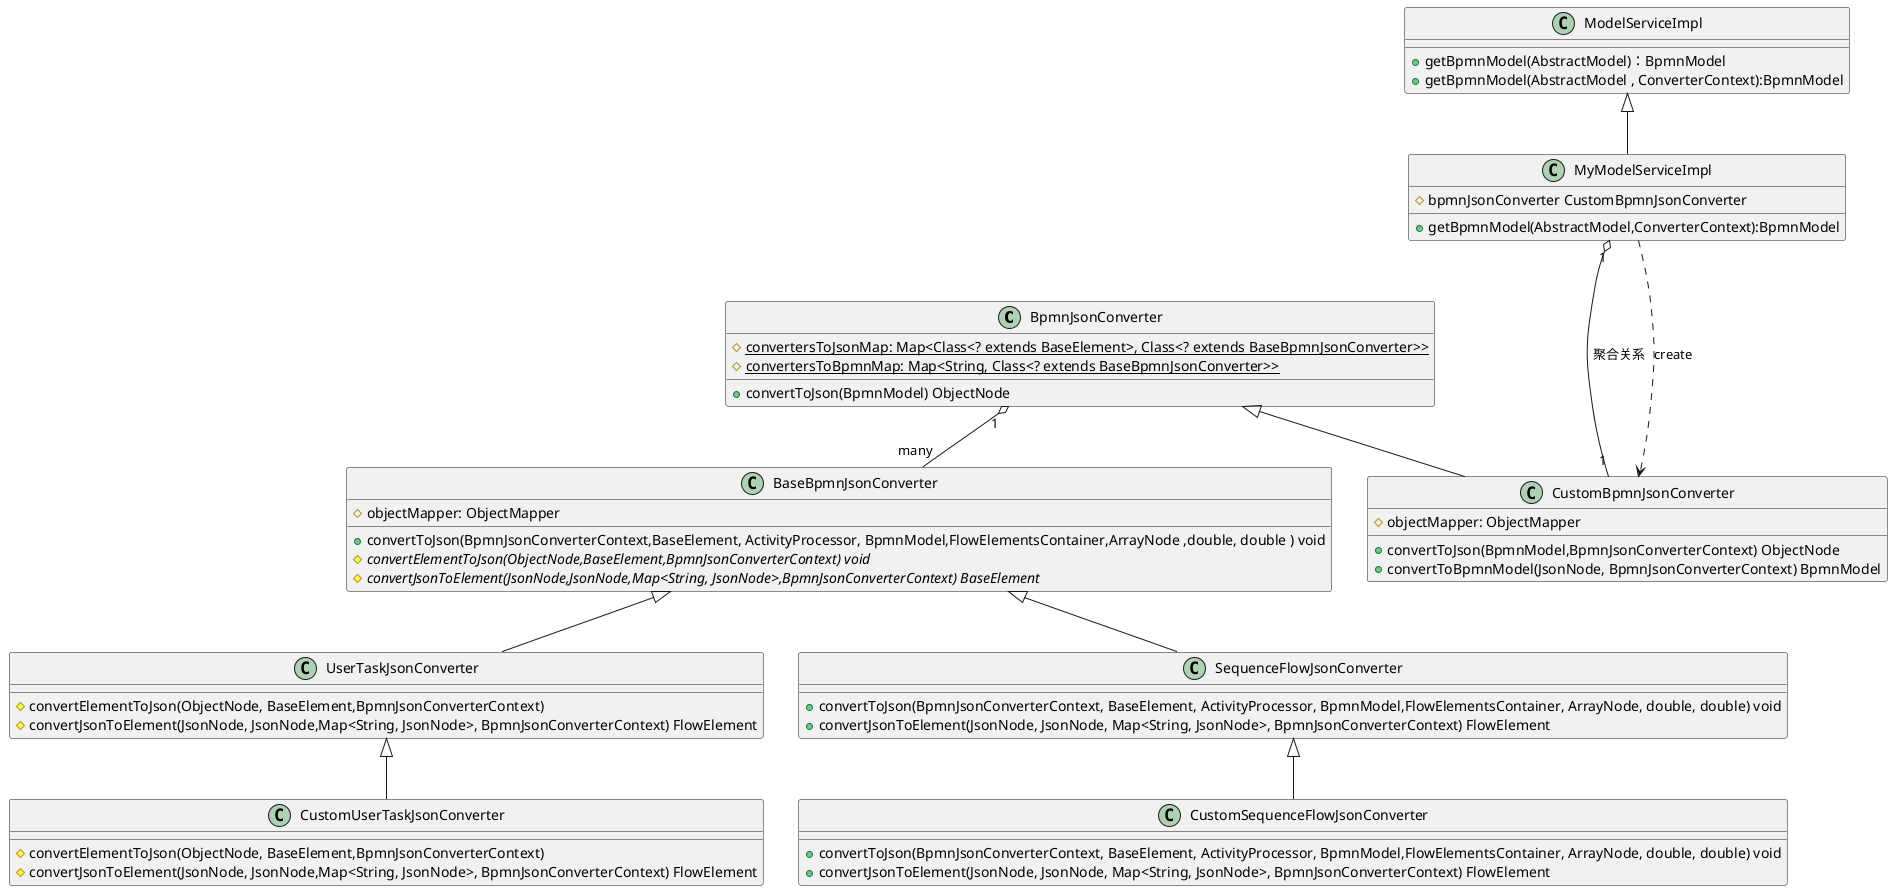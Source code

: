 @startuml
'https://plantuml.com/class-diagram

class BpmnJsonConverter {
     # {static} convertersToJsonMap: Map<Class<? extends BaseElement>, Class<? extends BaseBpmnJsonConverter>>
     # {static} convertersToBpmnMap: Map<String, Class<? extends BaseBpmnJsonConverter>>
     + convertToJson(BpmnModel) ObjectNode
}

class CustomBpmnJsonConverter extends BpmnJsonConverter {
     # objectMapper: ObjectMapper
     + convertToJson(BpmnModel,BpmnJsonConverterContext) ObjectNode
     + convertToBpmnModel(JsonNode, BpmnJsonConverterContext) BpmnModel
}

class BaseBpmnJsonConverter {
    # objectMapper: ObjectMapper
    + convertToJson(BpmnJsonConverterContext,BaseElement, ActivityProcessor, BpmnModel,FlowElementsContainer,ArrayNode ,double, double ) void
    # {abstract}  convertElementToJson(ObjectNode,BaseElement,BpmnJsonConverterContext) void
    # {abstract}  convertJsonToElement(JsonNode,JsonNode,Map<String, JsonNode>,BpmnJsonConverterContext) BaseElement
}

class UserTaskJsonConverter extends BaseBpmnJsonConverter {
    # convertElementToJson(ObjectNode, BaseElement,BpmnJsonConverterContext)
    # convertJsonToElement(JsonNode, JsonNode,Map<String, JsonNode>, BpmnJsonConverterContext) FlowElement
}

class CustomUserTaskJsonConverter extends UserTaskJsonConverter {
    # convertElementToJson(ObjectNode, BaseElement,BpmnJsonConverterContext)
    # convertJsonToElement(JsonNode, JsonNode,Map<String, JsonNode>, BpmnJsonConverterContext) FlowElement
}

class ModelServiceImpl {
+ getBpmnModel(AbstractModel)：BpmnModel
+ getBpmnModel(AbstractModel , ConverterContext):BpmnModel
}

class MyModelServiceImpl extends ModelServiceImpl {
    # bpmnJsonConverter CustomBpmnJsonConverter
    + getBpmnModel(AbstractModel,ConverterContext):BpmnModel
}

class SequenceFlowJsonConverter extends BaseBpmnJsonConverter {
+ convertToJson(BpmnJsonConverterContext, BaseElement, ActivityProcessor, BpmnModel,FlowElementsContainer, ArrayNode, double, double) void
+ convertJsonToElement(JsonNode, JsonNode, Map<String, JsonNode>, BpmnJsonConverterContext) FlowElement
}

class CustomSequenceFlowJsonConverter extends SequenceFlowJsonConverter {
    + convertToJson(BpmnJsonConverterContext, BaseElement, ActivityProcessor, BpmnModel,FlowElementsContainer, ArrayNode, double, double) void
    + convertJsonToElement(JsonNode, JsonNode, Map<String, JsonNode>, BpmnJsonConverterContext) FlowElement
}

MyModelServiceImpl "1" o-- "1" CustomBpmnJsonConverter:聚合关系
MyModelServiceImpl ...> CustomBpmnJsonConverter: create
BpmnJsonConverter "1" o-- "many" BaseBpmnJsonConverter
@enduml

